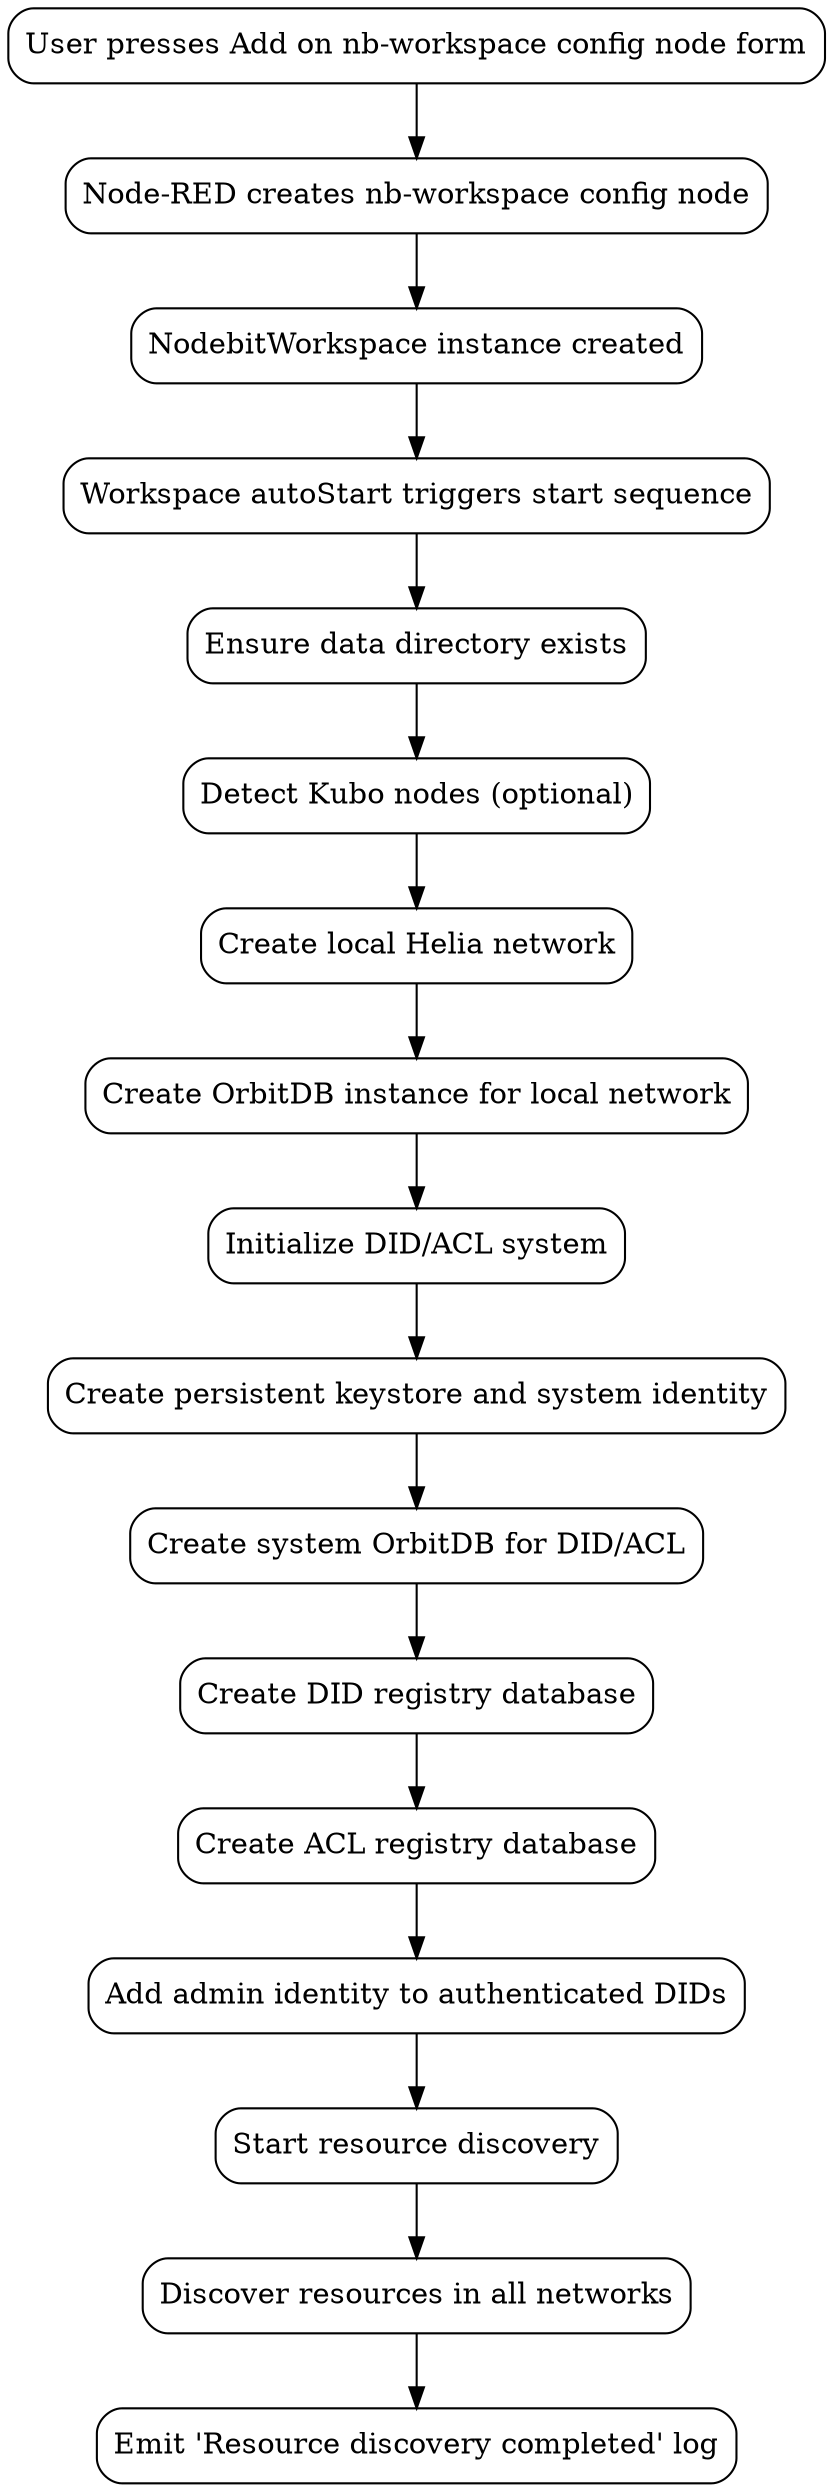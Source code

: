 digraph NodebitInit {
    rankdir=TB;
    node [shape=box, style=rounded];
    A [label="User presses Add on nb-workspace config node form"];
    B [label="Node-RED creates nb-workspace config node"];
    C [label="NodebitWorkspace instance created"];
    D [label="Workspace autoStart triggers start sequence"];
    E [label="Ensure data directory exists"];
    F [label="Detect Kubo nodes (optional)"];
    G [label="Create local Helia network"];
    H [label="Create OrbitDB instance for local network"];
    I [label="Initialize DID/ACL system"];
    J [label="Create persistent keystore and system identity"];
    K [label="Create system OrbitDB for DID/ACL"];
    L [label="Create DID registry database"];
    M [label="Create ACL registry database"];
    N [label="Add admin identity to authenticated DIDs"];
    O [label="Start resource discovery"];
    P [label="Discover resources in all networks"];
    Q [label="Emit 'Resource discovery completed' log"];
    A -> B -> C -> D -> E -> F -> G -> H -> I -> J -> K -> L -> M -> N -> O -> P -> Q;
} 